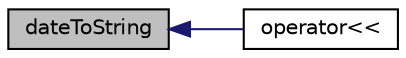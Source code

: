 digraph "dateToString"
{
  edge [fontname="Helvetica",fontsize="10",labelfontname="Helvetica",labelfontsize="10"];
  node [fontname="Helvetica",fontsize="10",shape=record];
  rankdir="LR";
  Node19 [label="dateToString",height=0.2,width=0.4,color="black", fillcolor="grey75", style="filled", fontcolor="black"];
  Node19 -> Node20 [dir="back",color="midnightblue",fontsize="10",style="solid",fontname="Helvetica"];
  Node20 [label="operator\<\<",height=0.2,width=0.4,color="black", fillcolor="white", style="filled",URL="$funcionario_8cpp.html#a9e9e7721f6cd6ee19649df0bf5f66950"];
}
